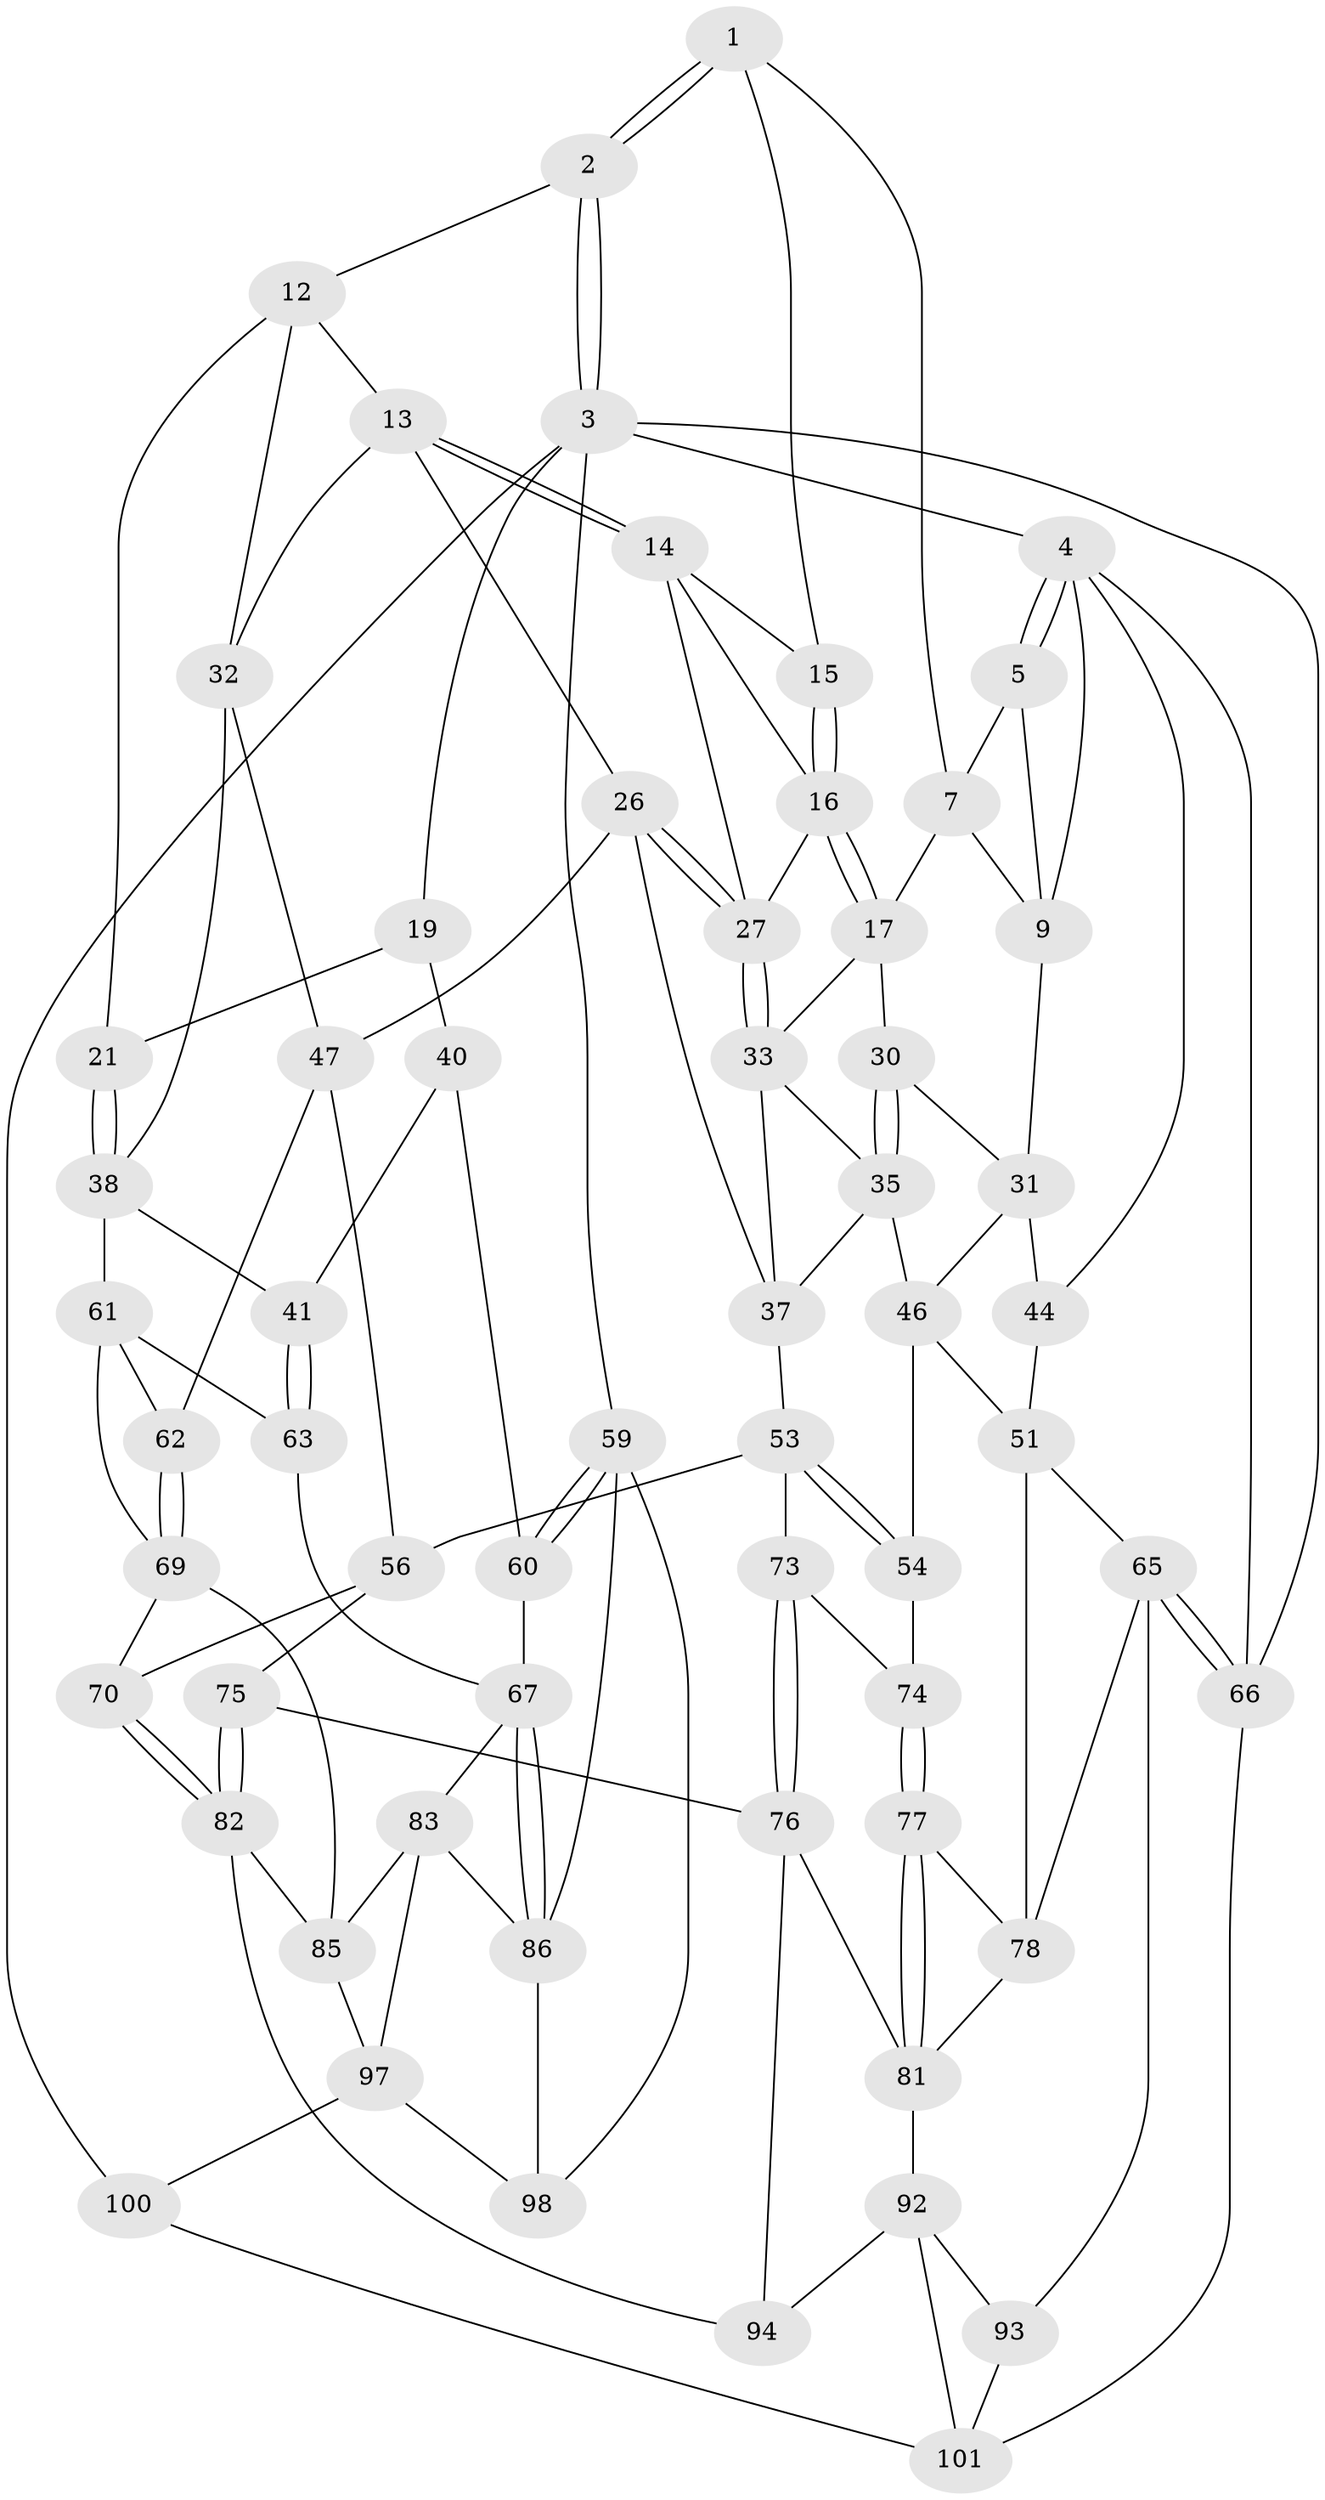 // original degree distribution, {3: 0.0196078431372549, 5: 0.49019607843137253, 6: 0.23529411764705882, 4: 0.2549019607843137}
// Generated by graph-tools (version 1.1) at 2025/11/02/21/25 10:11:13]
// undirected, 61 vertices, 133 edges
graph export_dot {
graph [start="1"]
  node [color=gray90,style=filled];
  1 [pos="+0.44679273684941945+0",super="+6"];
  2 [pos="+0.8336857744795031+0"];
  3 [pos="+1+0",super="+58"];
  4 [pos="+0+0",super="+11"];
  5 [pos="+0.1440247929853576+0",super="+8"];
  7 [pos="+0.24066997020416536+0.09814309153503786",super="+18"];
  9 [pos="+0.06666761350065031+0.10810905612347498",super="+10"];
  12 [pos="+0.6618653632015773+0.07988962750632905",super="+22"];
  13 [pos="+0.5256408065797913+0.13483915537616856",super="+25"];
  14 [pos="+0.47662124960826713+0.11086100692327176",super="+23"];
  15 [pos="+0.44249136554729+0.0486706006946401"];
  16 [pos="+0.27566250462606+0.17353534743131485",super="+24"];
  17 [pos="+0.25432994025266964+0.18010316443313884",super="+29"];
  19 [pos="+1+0",super="+20"];
  21 [pos="+0.7064088788494031+0.24356070823317766"];
  26 [pos="+0.46895705082945527+0.3077644145187856",super="+36"];
  27 [pos="+0.4345798965517773+0.27868919214891624",super="+28"];
  30 [pos="+0.20667632374485598+0.24934744296330338"];
  31 [pos="+0.19798685210687295+0.25329123276641613",super="+43"];
  32 [pos="+0.6116233317160062+0.26700742628137847",super="+39"];
  33 [pos="+0.34926045517439497+0.2838716088508621",super="+34"];
  35 [pos="+0.2829203102778193+0.3884685615640182",super="+45"];
  37 [pos="+0.3762768253879301+0.4153057338233255",super="+48"];
  38 [pos="+0.7608411277884917+0.459757687334192",super="+42"];
  40 [pos="+1+0.3825944375118946",super="+49"];
  41 [pos="+0.8634654590133695+0.4719804576738302"];
  44 [pos="+0+0.2639113836264282"];
  46 [pos="+0.14042078959623575+0.40964259578745266",super="+50"];
  47 [pos="+0.5071499966716946+0.4492657057799779",super="+55"];
  51 [pos="+0.12463682448620877+0.5785437055891859",super="+52"];
  53 [pos="+0.312507682038353+0.44570501873094626",super="+57"];
  54 [pos="+0.14238769393794704+0.5735875202688253"];
  56 [pos="+0.46555306488896003+0.5592907208396021",super="+71"];
  59 [pos="+1+0.9542361869872806",super="+95"];
  60 [pos="+1+0.5916908732267628"];
  61 [pos="+0.7489528374983255+0.4715746549375212",super="+64"];
  62 [pos="+0.5666476131996212+0.5399759982909903"];
  63 [pos="+0.8597359337038173+0.578757935296066"];
  65 [pos="+0+0.8392735214096437",super="+90"];
  66 [pos="+0+1"];
  67 [pos="+0.9000892291921866+0.659909298900953",super="+68"];
  69 [pos="+0.615199391781183+0.6620754692404488",super="+72"];
  70 [pos="+0.5326144554726959+0.6835410827547932"];
  73 [pos="+0.3194711474759705+0.6159451021689103"];
  74 [pos="+0.301631541555424+0.6144390268361969"];
  75 [pos="+0.4110548122518716+0.7197379208849748"];
  76 [pos="+0.35087131606863525+0.7126724201458674",super="+80"];
  77 [pos="+0.23798626936273462+0.689416897328299"];
  78 [pos="+0.15130493067556058+0.6888864409440193",super="+79"];
  81 [pos="+0.31034072177764216+0.7552117027384897",super="+91"];
  82 [pos="+0.4832150260786133+0.799480281623158",super="+89"];
  83 [pos="+0.7618827850752651+0.7718173487646696",super="+84"];
  85 [pos="+0.6778678539355855+0.7441702823798716",super="+88"];
  86 [pos="+0.999730292142021+0.8341852167698857",super="+87"];
  92 [pos="+0.23253093624970408+0.8796211733460008",super="+96"];
  93 [pos="+0.185301364850334+0.9226678387319779"];
  94 [pos="+0.4791864509328107+0.9309259746998159"];
  97 [pos="+0.7413294331992758+0.977363353727518",super="+99"];
  98 [pos="+0.8020065520364602+0.96427866103643"];
  100 [pos="+0.7686194229214256+1"];
  101 [pos="+0.4939240591563391+1",super="+102"];
  1 -- 2;
  1 -- 2;
  1 -- 7;
  1 -- 15;
  2 -- 3;
  2 -- 3;
  2 -- 12;
  3 -- 4;
  3 -- 19;
  3 -- 59;
  3 -- 66;
  3 -- 100;
  4 -- 5;
  4 -- 5;
  4 -- 66;
  4 -- 9;
  4 -- 44;
  5 -- 9;
  5 -- 7;
  7 -- 9;
  7 -- 17;
  9 -- 31;
  12 -- 13;
  12 -- 32;
  12 -- 21;
  13 -- 14;
  13 -- 14;
  13 -- 32;
  13 -- 26;
  14 -- 15;
  14 -- 27;
  14 -- 16;
  15 -- 16;
  15 -- 16;
  16 -- 17;
  16 -- 17;
  16 -- 27;
  17 -- 30;
  17 -- 33;
  19 -- 40 [weight=2];
  19 -- 21;
  21 -- 38;
  21 -- 38;
  26 -- 27;
  26 -- 27;
  26 -- 37;
  26 -- 47;
  27 -- 33;
  27 -- 33;
  30 -- 31;
  30 -- 35;
  30 -- 35;
  31 -- 44;
  31 -- 46;
  32 -- 38;
  32 -- 47;
  33 -- 35;
  33 -- 37;
  35 -- 46;
  35 -- 37;
  37 -- 53;
  38 -- 41;
  38 -- 61;
  40 -- 41;
  40 -- 60;
  41 -- 63;
  41 -- 63;
  44 -- 51;
  46 -- 54;
  46 -- 51;
  47 -- 56;
  47 -- 62;
  51 -- 65;
  51 -- 78;
  53 -- 54;
  53 -- 54;
  53 -- 56;
  53 -- 73;
  54 -- 74;
  56 -- 75;
  56 -- 70;
  59 -- 60;
  59 -- 60;
  59 -- 98;
  59 -- 86;
  60 -- 67;
  61 -- 62;
  61 -- 69;
  61 -- 63;
  62 -- 69;
  62 -- 69;
  63 -- 67;
  65 -- 66;
  65 -- 66;
  65 -- 93;
  65 -- 78;
  66 -- 101;
  67 -- 86;
  67 -- 86;
  67 -- 83;
  69 -- 70;
  69 -- 85;
  70 -- 82;
  70 -- 82;
  73 -- 74;
  73 -- 76;
  73 -- 76;
  74 -- 77;
  74 -- 77;
  75 -- 76;
  75 -- 82;
  75 -- 82;
  76 -- 81;
  76 -- 94;
  77 -- 78;
  77 -- 81;
  77 -- 81;
  78 -- 81;
  81 -- 92;
  82 -- 94;
  82 -- 85;
  83 -- 97;
  83 -- 85;
  83 -- 86;
  85 -- 97;
  86 -- 98;
  92 -- 93;
  92 -- 101;
  92 -- 94;
  93 -- 101;
  97 -- 98;
  97 -- 100;
  100 -- 101;
}
